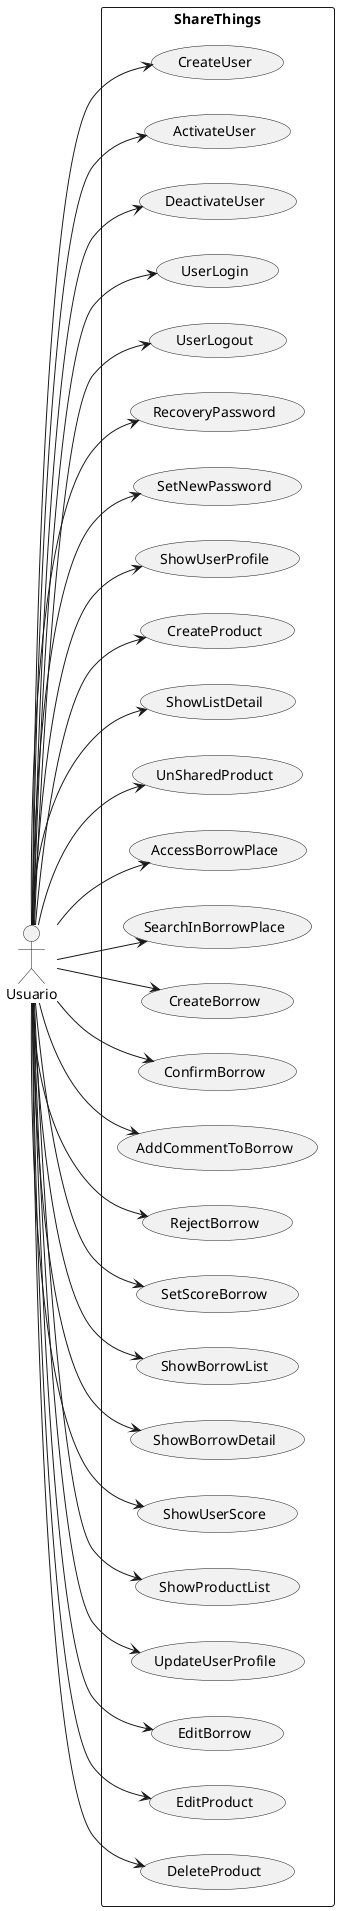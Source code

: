 @startuml ShareThings

left to right direction
actor "Usuario" as user
rectangle ShareThings {
  
  usecase "CreateUser" as UC1
  usecase "ActivateUser" as UC2
  usecase "DeactivateUser" as UC3
  usecase "UserLogin"  as UC4
  usecase "UserLogout" as UC5
  usecase "RecoveryPassword" as UC6
  usecase "SetNewPassword" as UC21
  usecase "ShowUserProfile"  as UC7
  usecase "CreateProduct" as UC8
  usecase "ShowListDetail" as UC9
  usecase "UnSharedProduct"  as UC10
  usecase "AccessBorrowPlace" as UC11
  usecase "SearchInBorrowPlace" as UC12
  usecase "CreateBorrow"  as UC13
  usecase "ConfirmBorrow" as UC14
  usecase "AddCommentToBorrow" as UC15
  usecase "RejectBorrow"  as UC16
  usecase "SetScoreBorrow" as UC17
  usecase "ShowBorrowList" as UC18
  usecase "ShowBorrowDetail"  as UC19
  usecase "ShowUserScore" as UC20
  usecase "ShowProductList" as UC22
  usecase "UpdateUserProfile" as UC23
  usecase "EditBorrow" as UC24
  usecase "EditProduct" as UC25
  usecase "DeleteProduct" as UC26
}

user --> UC1
user --> UC2
user --> UC3
user --> UC4
user --> UC5
user --> UC6
user --> UC7
user --> UC8
user --> UC9
user --> UC10
user --> UC11
user --> UC12
user --> UC13
user --> UC14
user --> UC15
user --> UC16
user --> UC17
user --> UC18
user --> UC19
user --> UC20
user --> UC21
user --> UC22
user --> UC23
user --> UC24
user --> UC25
user --> UC26

@enduml